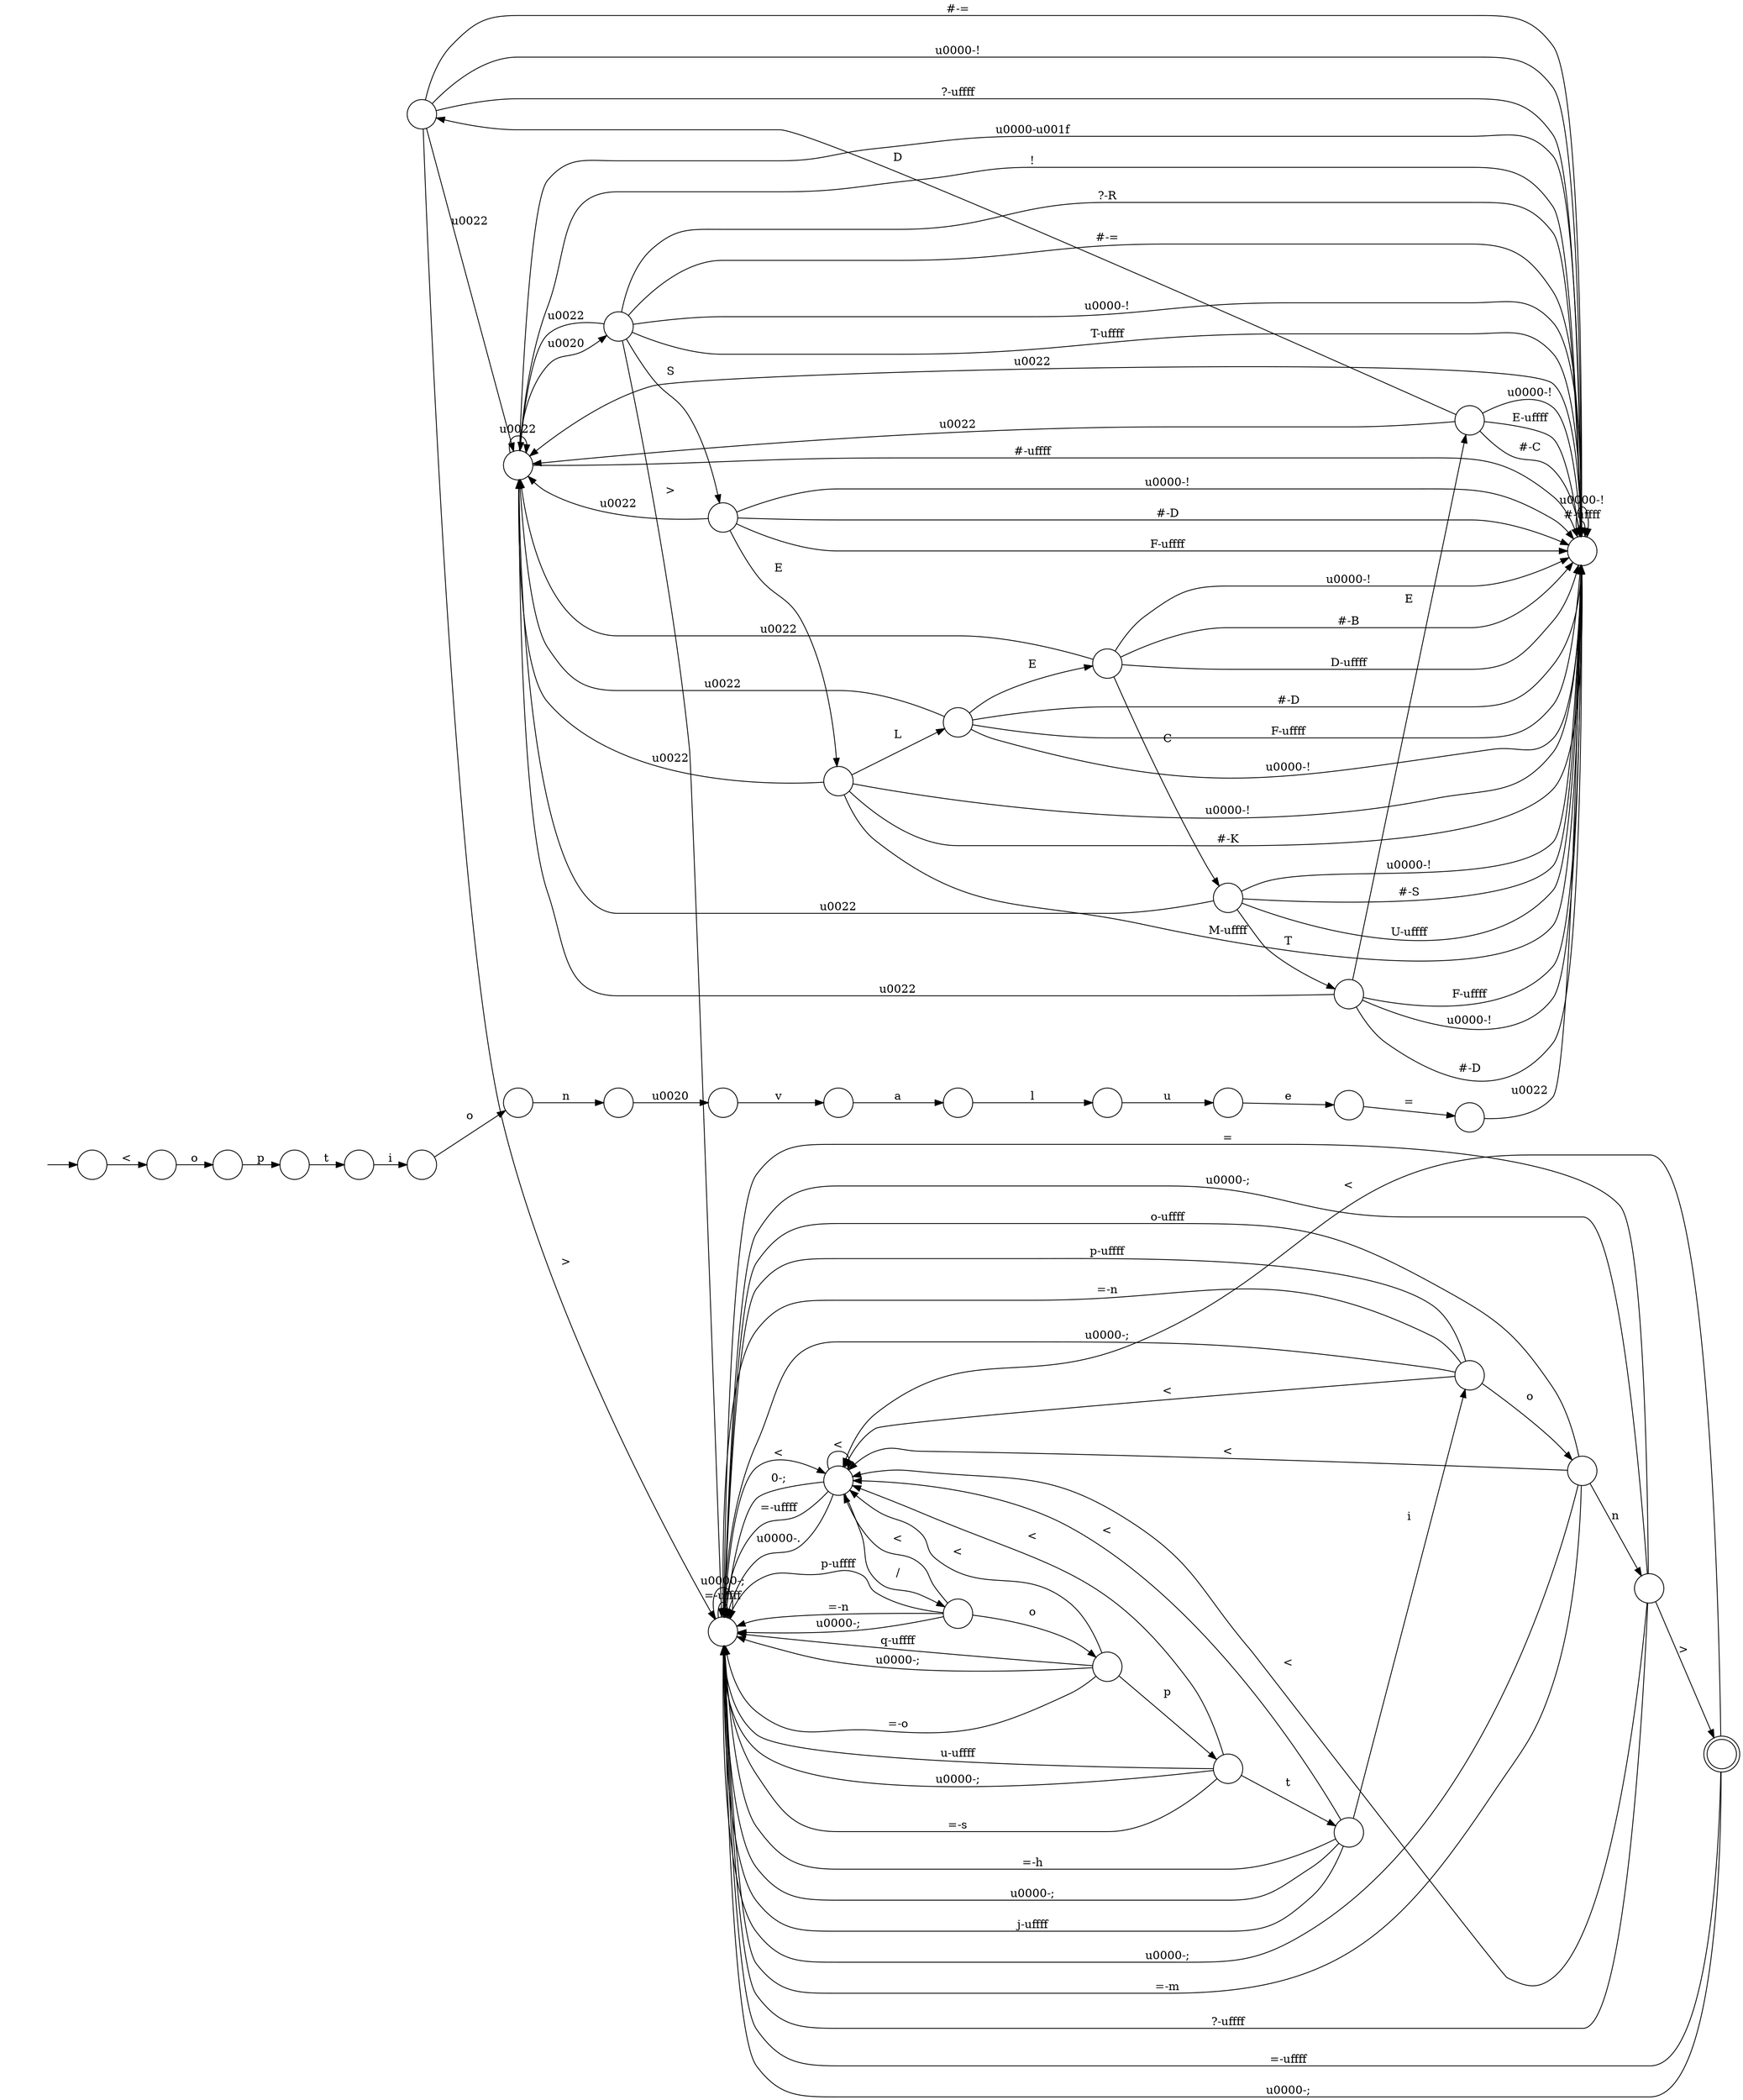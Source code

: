 digraph Automaton {
  rankdir = LR;
  0 [shape=circle,label=""];
  0 -> 0 [label="=-\uffff"]
  0 -> 0 [label="\u0000-;"]
  0 -> 27 [label="<"]
  1 [shape=circle,label=""];
  1 -> 0 [label="="]
  1 -> 15 [label=">"]
  1 -> 0 [label="\u0000-;"]
  1 -> 27 [label="<"]
  1 -> 0 [label="?-\uffff"]
  2 [shape=circle,label=""];
  initial [shape=plaintext,label=""];
  initial -> 2
  2 -> 22 [label="<"]
  3 [shape=circle,label=""];
  3 -> 34 [label="\u0022"]
  3 -> 18 [label="\u0000-!"]
  3 -> 19 [label="C"]
  3 -> 18 [label="#-B"]
  3 -> 18 [label="D-\uffff"]
  4 [shape=circle,label=""];
  4 -> 34 [label="\u0022"]
  4 -> 18 [label="#-D"]
  4 -> 18 [label="F-\uffff"]
  4 -> 18 [label="\u0000-!"]
  4 -> 5 [label="E"]
  5 [shape=circle,label=""];
  5 -> 34 [label="\u0022"]
  5 -> 18 [label="\u0000-!"]
  5 -> 18 [label="#-K"]
  5 -> 25 [label="L"]
  5 -> 18 [label="M-\uffff"]
  6 [shape=circle,label=""];
  6 -> 21 [label="o"]
  7 [shape=circle,label=""];
  7 -> 20 [label="v"]
  8 [shape=circle,label=""];
  8 -> 35 [label="t"]
  9 [shape=circle,label=""];
  9 -> 32 [label="="]
  10 [shape=circle,label=""];
  10 -> 0 [label="q-\uffff"]
  10 -> 29 [label="p"]
  10 -> 0 [label="=-o"]
  10 -> 0 [label="\u0000-;"]
  10 -> 27 [label="<"]
  11 [shape=circle,label=""];
  11 -> 34 [label="\u0022"]
  11 -> 18 [label="#-="]
  11 -> 18 [label="\u0000-!"]
  11 -> 0 [label=">"]
  11 -> 18 [label="?-\uffff"]
  12 [shape=circle,label=""];
  12 -> 7 [label="\u0020"]
  13 [shape=circle,label=""];
  13 -> 26 [label="i"]
  13 -> 0 [label="=-h"]
  13 -> 0 [label="\u0000-;"]
  13 -> 27 [label="<"]
  13 -> 0 [label="j-\uffff"]
  14 [shape=circle,label=""];
  14 -> 0 [label="p-\uffff"]
  14 -> 0 [label="=-n"]
  14 -> 0 [label="\u0000-;"]
  14 -> 27 [label="<"]
  14 -> 10 [label="o"]
  15 [shape=doublecircle,label=""];
  15 -> 0 [label="=-\uffff"]
  15 -> 0 [label="\u0000-;"]
  15 -> 27 [label="<"]
  16 [shape=circle,label=""];
  16 -> 31 [label="l"]
  17 [shape=circle,label=""];
  17 -> 34 [label="\u0022"]
  17 -> 18 [label="?-R"]
  17 -> 18 [label="#-="]
  17 -> 18 [label="\u0000-!"]
  17 -> 4 [label="S"]
  17 -> 0 [label=">"]
  17 -> 18 [label="T-\uffff"]
  18 [shape=circle,label=""];
  18 -> 34 [label="\u0022"]
  18 -> 18 [label="#-\uffff"]
  18 -> 18 [label="\u0000-!"]
  19 [shape=circle,label=""];
  19 -> 34 [label="\u0022"]
  19 -> 18 [label="\u0000-!"]
  19 -> 30 [label="T"]
  19 -> 18 [label="#-S"]
  19 -> 18 [label="U-\uffff"]
  20 [shape=circle,label=""];
  20 -> 16 [label="a"]
  21 [shape=circle,label=""];
  21 -> 12 [label="n"]
  22 [shape=circle,label=""];
  22 -> 24 [label="o"]
  23 [shape=circle,label=""];
  23 -> 34 [label="\u0022"]
  23 -> 11 [label="D"]
  23 -> 18 [label="\u0000-!"]
  23 -> 18 [label="E-\uffff"]
  23 -> 18 [label="#-C"]
  24 [shape=circle,label=""];
  24 -> 8 [label="p"]
  25 [shape=circle,label=""];
  25 -> 34 [label="\u0022"]
  25 -> 18 [label="#-D"]
  25 -> 18 [label="F-\uffff"]
  25 -> 18 [label="\u0000-!"]
  25 -> 3 [label="E"]
  26 [shape=circle,label=""];
  26 -> 0 [label="p-\uffff"]
  26 -> 0 [label="=-n"]
  26 -> 0 [label="\u0000-;"]
  26 -> 27 [label="<"]
  26 -> 28 [label="o"]
  27 [shape=circle,label=""];
  27 -> 0 [label="0-;"]
  27 -> 0 [label="=-\uffff"]
  27 -> 0 [label="\u0000-."]
  27 -> 14 [label="/"]
  27 -> 27 [label="<"]
  28 [shape=circle,label=""];
  28 -> 1 [label="n"]
  28 -> 0 [label="o-\uffff"]
  28 -> 0 [label="\u0000-;"]
  28 -> 27 [label="<"]
  28 -> 0 [label="=-m"]
  29 [shape=circle,label=""];
  29 -> 13 [label="t"]
  29 -> 0 [label="u-\uffff"]
  29 -> 0 [label="\u0000-;"]
  29 -> 27 [label="<"]
  29 -> 0 [label="=-s"]
  30 [shape=circle,label=""];
  30 -> 34 [label="\u0022"]
  30 -> 18 [label="#-D"]
  30 -> 18 [label="F-\uffff"]
  30 -> 18 [label="\u0000-!"]
  30 -> 23 [label="E"]
  31 [shape=circle,label=""];
  31 -> 33 [label="u"]
  32 [shape=circle,label=""];
  32 -> 18 [label="\u0022"]
  33 [shape=circle,label=""];
  33 -> 9 [label="e"]
  34 [shape=circle,label=""];
  34 -> 34 [label="\u0022"]
  34 -> 18 [label="#-\uffff"]
  34 -> 18 [label="\u0000-\u001f"]
  34 -> 17 [label="\u0020"]
  34 -> 18 [label="!"]
  35 [shape=circle,label=""];
  35 -> 6 [label="i"]
}

